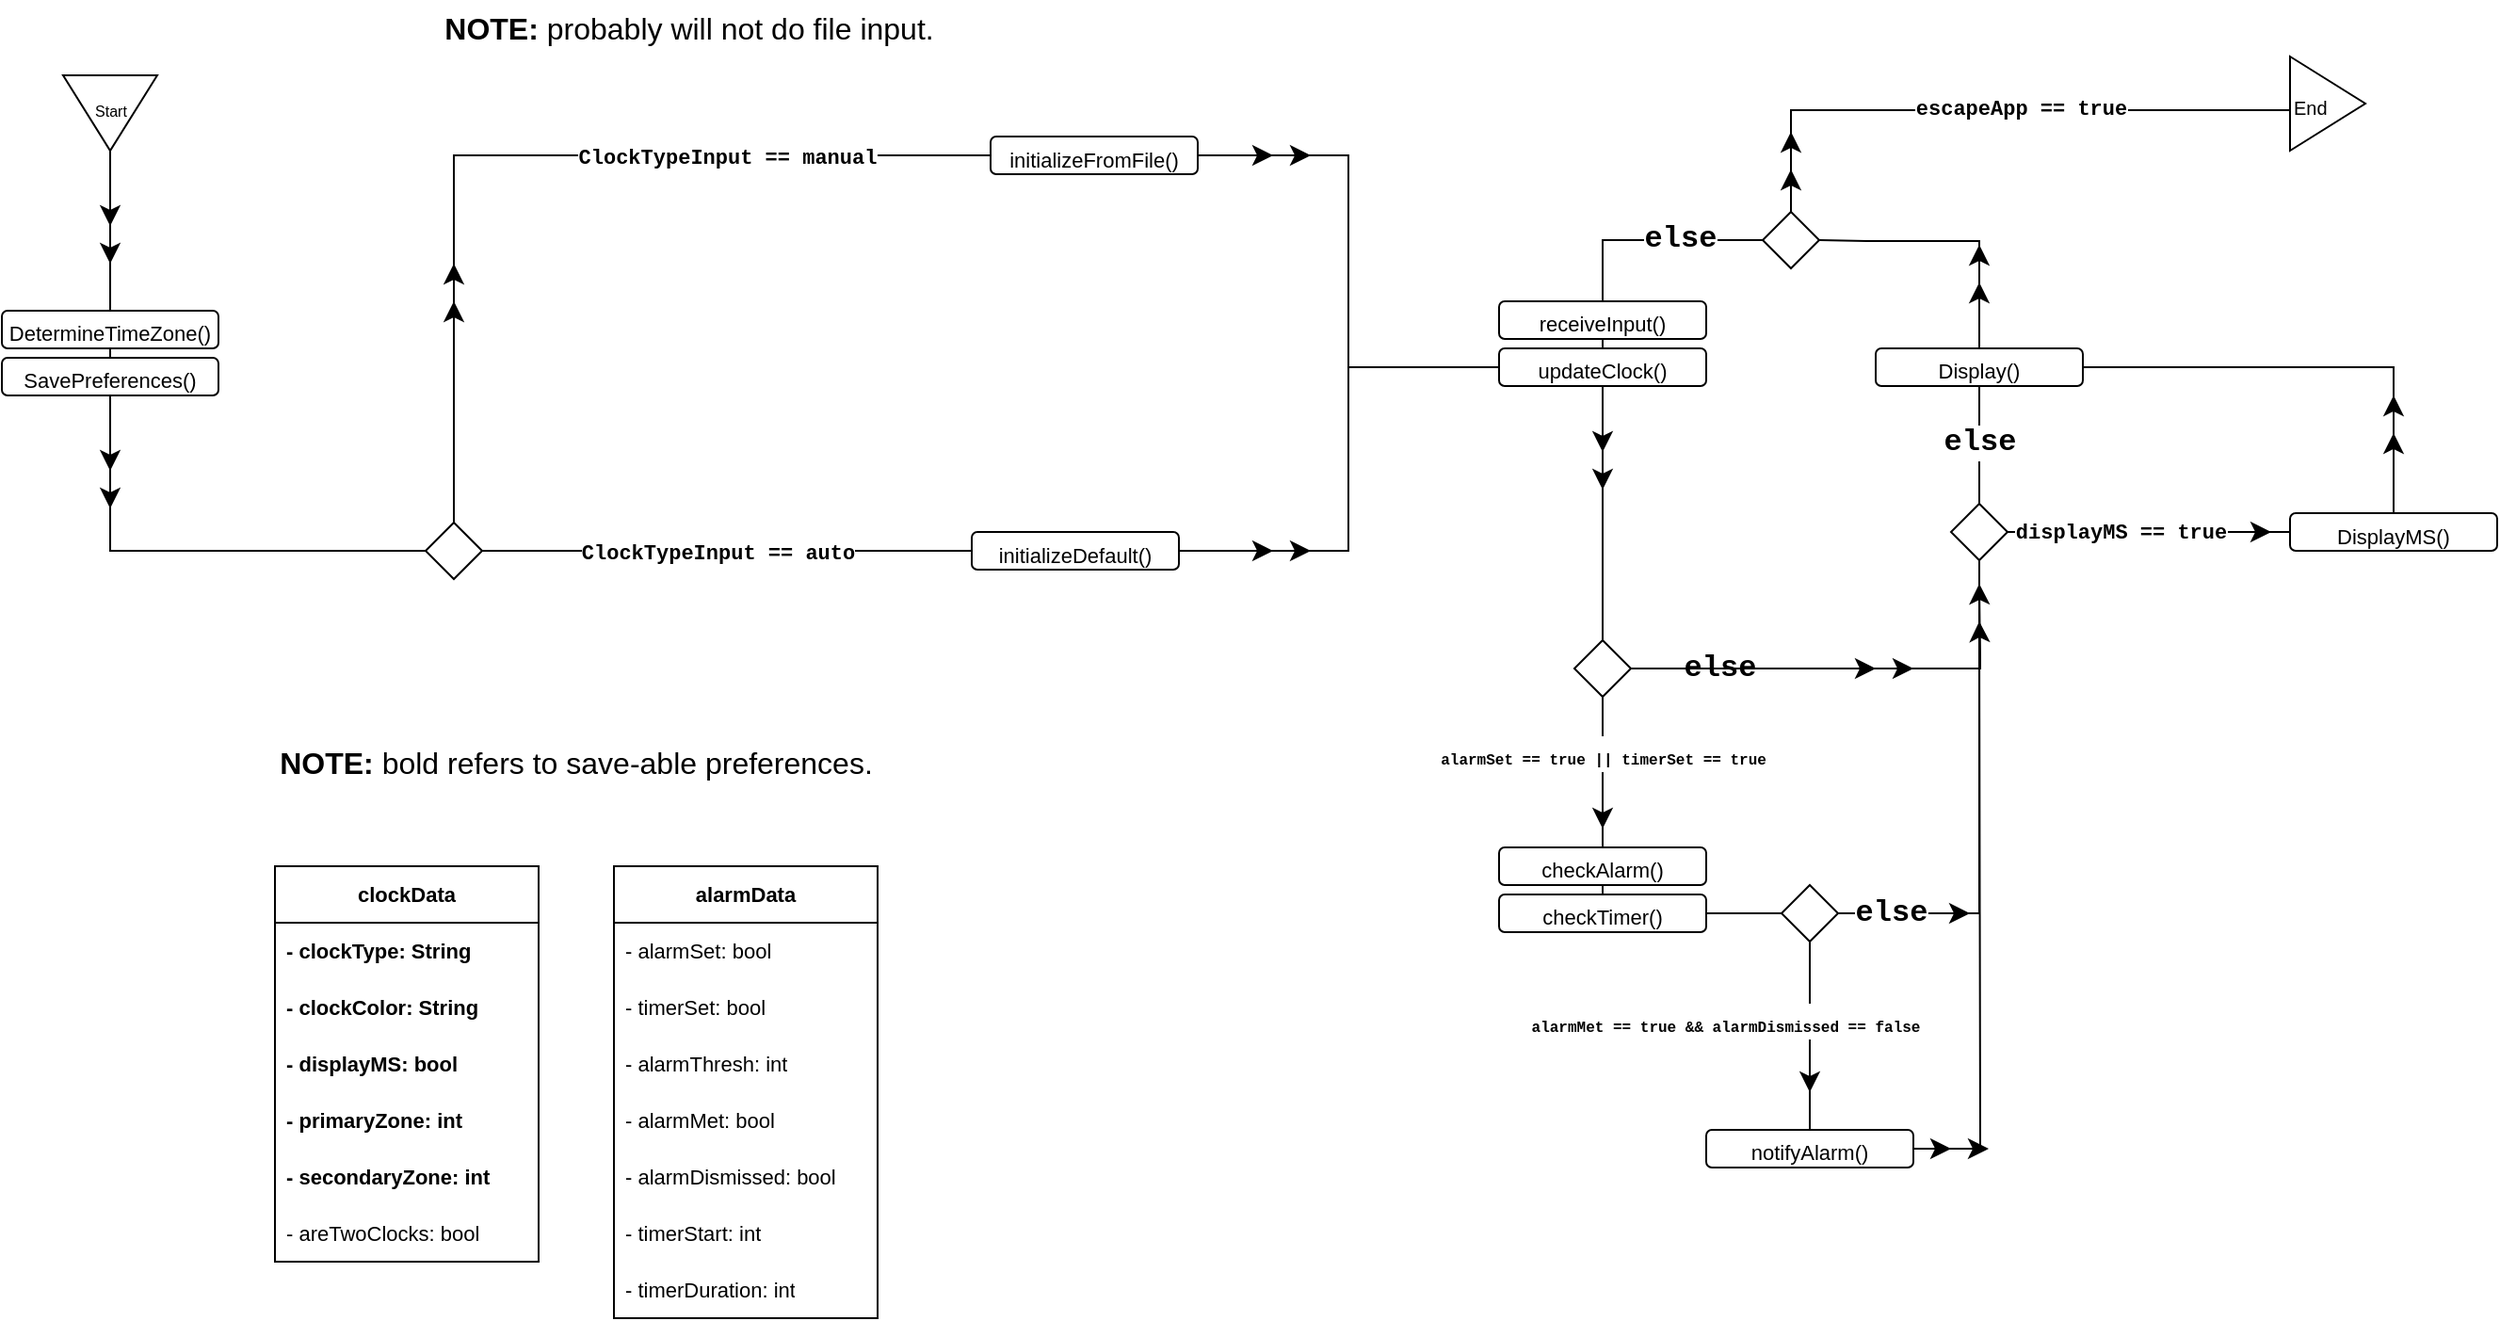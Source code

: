 <mxfile version="21.5.1" type="device">
  <diagram name="Page-1" id="oiwFZxT_kR_tD_Lv6vl3">
    <mxGraphModel dx="978" dy="1671" grid="1" gridSize="10" guides="1" tooltips="1" connect="1" arrows="1" fold="1" page="1" pageScale="1" pageWidth="850" pageHeight="1100" math="0" shadow="0">
      <root>
        <mxCell id="0" />
        <mxCell id="1" parent="0" />
        <mxCell id="oyS0qSdWrs01dl2GKNHj-151" style="edgeStyle=none;curved=1;rounded=0;orthogonalLoop=1;jettySize=auto;html=1;fontSize=12;startSize=8;endSize=8;" parent="1" source="oyS0qSdWrs01dl2GKNHj-120" edge="1">
          <mxGeometry relative="1" as="geometry">
            <mxPoint x="975.0" y="540" as="targetPoint" />
          </mxGeometry>
        </mxCell>
        <mxCell id="oyS0qSdWrs01dl2GKNHj-138" style="edgeStyle=none;curved=1;rounded=0;orthogonalLoop=1;jettySize=auto;html=1;fontSize=12;startSize=8;endSize=8;" parent="1" source="oyS0qSdWrs01dl2GKNHj-120" edge="1">
          <mxGeometry relative="1" as="geometry">
            <mxPoint x="1060" y="445" as="targetPoint" />
          </mxGeometry>
        </mxCell>
        <mxCell id="oyS0qSdWrs01dl2GKNHj-137" style="edgeStyle=none;curved=1;rounded=0;orthogonalLoop=1;jettySize=auto;html=1;fontSize=12;startSize=8;endSize=8;" parent="1" source="oyS0qSdWrs01dl2GKNHj-110" edge="1">
          <mxGeometry relative="1" as="geometry">
            <mxPoint x="1220" y="242.5" as="targetPoint" />
          </mxGeometry>
        </mxCell>
        <mxCell id="oyS0qSdWrs01dl2GKNHj-130" style="edgeStyle=none;curved=1;rounded=0;orthogonalLoop=1;jettySize=auto;html=1;fontSize=12;startSize=8;endSize=8;" parent="1" source="oyS0qSdWrs01dl2GKNHj-61" edge="1">
          <mxGeometry relative="1" as="geometry">
            <mxPoint x="1010.0" y="315.0" as="targetPoint" />
          </mxGeometry>
        </mxCell>
        <mxCell id="oyS0qSdWrs01dl2GKNHj-131" style="edgeStyle=none;curved=1;rounded=0;orthogonalLoop=1;jettySize=auto;html=1;fontSize=12;startSize=8;endSize=8;" parent="1" source="oyS0qSdWrs01dl2GKNHj-61" edge="1">
          <mxGeometry relative="1" as="geometry">
            <mxPoint x="1030.0" y="315.0" as="targetPoint" />
          </mxGeometry>
        </mxCell>
        <mxCell id="oyS0qSdWrs01dl2GKNHj-136" style="edgeStyle=none;curved=1;rounded=0;orthogonalLoop=1;jettySize=auto;html=1;fontSize=12;startSize=8;endSize=8;" parent="1" source="oyS0qSdWrs01dl2GKNHj-61" edge="1">
          <mxGeometry relative="1" as="geometry">
            <mxPoint x="865.0" y="400" as="targetPoint" />
          </mxGeometry>
        </mxCell>
        <mxCell id="oyS0qSdWrs01dl2GKNHj-40" style="edgeStyle=orthogonalEdgeStyle;rounded=0;orthogonalLoop=1;jettySize=auto;html=1;entryX=1;entryY=0.5;entryDx=0;entryDy=0;fontSize=12;startSize=8;endSize=8;endArrow=none;endFill=0;exitX=0.5;exitY=0;exitDx=0;exitDy=0;" parent="1" source="oyS0qSdWrs01dl2GKNHj-72" target="oyS0qSdWrs01dl2GKNHj-37" edge="1">
          <mxGeometry relative="1" as="geometry">
            <mxPoint x="1065" y="120.0" as="sourcePoint" />
            <Array as="points">
              <mxPoint x="1065" y="88" />
              <mxPoint x="1005" y="88" />
            </Array>
          </mxGeometry>
        </mxCell>
        <mxCell id="oyS0qSdWrs01dl2GKNHj-50" style="edgeStyle=orthogonalEdgeStyle;rounded=0;orthogonalLoop=1;jettySize=auto;html=1;entryX=0;entryY=0.5;entryDx=0;entryDy=0;fontSize=12;startSize=8;endSize=8;exitX=1;exitY=0.5;exitDx=0;exitDy=0;endArrow=none;endFill=0;" parent="1" source="oyS0qSdWrs01dl2GKNHj-77" target="oyS0qSdWrs01dl2GKNHj-31" edge="1">
          <mxGeometry relative="1" as="geometry">
            <mxPoint x="647.5" y="45" as="sourcePoint" />
            <Array as="points">
              <mxPoint x="730" y="43" />
              <mxPoint x="730" y="155" />
            </Array>
          </mxGeometry>
        </mxCell>
        <mxCell id="oyS0qSdWrs01dl2GKNHj-18" style="edgeStyle=orthogonalEdgeStyle;rounded=0;orthogonalLoop=1;jettySize=auto;html=1;entryX=0;entryY=0.5;entryDx=0;entryDy=0;fontSize=12;startSize=8;endSize=8;exitX=0.5;exitY=0;exitDx=0;exitDy=0;endArrow=none;endFill=0;" parent="1" source="oyS0qSdWrs01dl2GKNHj-28" target="oyS0qSdWrs01dl2GKNHj-77" edge="1">
          <mxGeometry relative="1" as="geometry">
            <mxPoint x="260" y="200" as="sourcePoint" />
            <mxPoint x="585.0" y="45" as="targetPoint" />
          </mxGeometry>
        </mxCell>
        <mxCell id="oyS0qSdWrs01dl2GKNHj-27" value="&lt;font style=&quot;font-size: 11px;&quot;&gt;ClockTypeInput == manual&lt;/font&gt;" style="edgeLabel;html=1;align=center;verticalAlign=middle;resizable=0;points=[];fontSize=16;labelBorderColor=none;fontFamily=Courier New;fontStyle=1" parent="oyS0qSdWrs01dl2GKNHj-18" vertex="1" connectable="0">
          <mxGeometry x="0.2" y="2" relative="1" as="geometry">
            <mxPoint x="52" y="2" as="offset" />
          </mxGeometry>
        </mxCell>
        <mxCell id="oyS0qSdWrs01dl2GKNHj-21" style="edgeStyle=orthogonalEdgeStyle;rounded=0;orthogonalLoop=1;jettySize=auto;html=1;entryX=0;entryY=0.25;entryDx=0;entryDy=0;fontSize=12;startSize=8;endSize=8;exitX=1;exitY=0.5;exitDx=0;exitDy=0;endArrow=none;endFill=0;" parent="1" source="oyS0qSdWrs01dl2GKNHj-28" edge="1">
          <mxGeometry relative="1" as="geometry">
            <mxPoint x="290" y="260" as="sourcePoint" />
            <mxPoint x="530.0" y="252.5" as="targetPoint" />
          </mxGeometry>
        </mxCell>
        <mxCell id="oyS0qSdWrs01dl2GKNHj-26" value="&lt;font style=&quot;font-size: 11px;&quot;&gt;ClockTypeInput == auto&lt;/font&gt;" style="edgeLabel;html=1;align=center;verticalAlign=middle;resizable=0;points=[];fontSize=16;labelBorderColor=none;spacingLeft=2;spacingRight=2;spacing=0;labelBackgroundColor=default;fontFamily=Courier New;fontStyle=1" parent="oyS0qSdWrs01dl2GKNHj-21" vertex="1" connectable="0">
          <mxGeometry x="-0.349" y="1" relative="1" as="geometry">
            <mxPoint x="40" y="1" as="offset" />
          </mxGeometry>
        </mxCell>
        <mxCell id="oyS0qSdWrs01dl2GKNHj-187" style="edgeStyle=none;curved=1;rounded=0;orthogonalLoop=1;jettySize=auto;html=1;fontSize=12;startSize=8;endSize=8;" parent="1" source="oyS0qSdWrs01dl2GKNHj-28" edge="1">
          <mxGeometry relative="1" as="geometry">
            <mxPoint x="255" y="100.0" as="targetPoint" />
          </mxGeometry>
        </mxCell>
        <mxCell id="oyS0qSdWrs01dl2GKNHj-188" style="edgeStyle=none;curved=1;rounded=0;orthogonalLoop=1;jettySize=auto;html=1;fontSize=12;startSize=8;endSize=8;" parent="1" source="oyS0qSdWrs01dl2GKNHj-28" edge="1">
          <mxGeometry relative="1" as="geometry">
            <mxPoint x="255" y="120.0" as="targetPoint" />
          </mxGeometry>
        </mxCell>
        <mxCell id="oyS0qSdWrs01dl2GKNHj-28" value="" style="rhombus;whiteSpace=wrap;html=1;fontSize=16;" parent="1" vertex="1">
          <mxGeometry x="240" y="237.5" width="30" height="30" as="geometry" />
        </mxCell>
        <mxCell id="oyS0qSdWrs01dl2GKNHj-62" style="edgeStyle=orthogonalEdgeStyle;rounded=0;orthogonalLoop=1;jettySize=auto;html=1;entryX=0.5;entryY=0;entryDx=0;entryDy=0;fontSize=12;startSize=8;endSize=8;endArrow=none;endFill=0;" parent="1" source="oyS0qSdWrs01dl2GKNHj-31" target="oyS0qSdWrs01dl2GKNHj-61" edge="1">
          <mxGeometry relative="1" as="geometry">
            <mxPoint x="865.0" y="222.5" as="targetPoint" />
          </mxGeometry>
        </mxCell>
        <mxCell id="oyS0qSdWrs01dl2GKNHj-126" style="edgeStyle=none;curved=1;rounded=0;orthogonalLoop=1;jettySize=auto;html=1;fontSize=12;startSize=8;endSize=8;" parent="1" source="oyS0qSdWrs01dl2GKNHj-31" edge="1">
          <mxGeometry relative="1" as="geometry">
            <mxPoint x="865.0" y="220.0" as="targetPoint" />
          </mxGeometry>
        </mxCell>
        <mxCell id="oyS0qSdWrs01dl2GKNHj-127" style="edgeStyle=none;curved=1;rounded=0;orthogonalLoop=1;jettySize=auto;html=1;fontSize=12;startSize=8;endSize=8;" parent="1" source="oyS0qSdWrs01dl2GKNHj-31" edge="1">
          <mxGeometry relative="1" as="geometry">
            <mxPoint x="865.0" y="200.0" as="targetPoint" />
          </mxGeometry>
        </mxCell>
        <mxCell id="oyS0qSdWrs01dl2GKNHj-31" value="&lt;font style=&quot;font-size: 11px;&quot;&gt;updateClock()&lt;/font&gt;" style="rounded=1;whiteSpace=wrap;html=1;fontSize=16;" parent="1" vertex="1">
          <mxGeometry x="810" y="145" width="110" height="20" as="geometry" />
        </mxCell>
        <mxCell id="oyS0qSdWrs01dl2GKNHj-44" style="edgeStyle=orthogonalEdgeStyle;rounded=0;orthogonalLoop=1;jettySize=auto;html=1;entryX=0;entryY=0.5;entryDx=0;entryDy=0;fontSize=12;startSize=8;endSize=8;endArrow=none;endFill=0;exitX=0.5;exitY=0;exitDx=0;exitDy=0;" parent="1" source="oyS0qSdWrs01dl2GKNHj-37" edge="1">
          <mxGeometry relative="1" as="geometry">
            <mxPoint x="965.0" y="48.49" as="sourcePoint" />
            <mxPoint x="1230" y="18.49" as="targetPoint" />
            <Array as="points">
              <mxPoint x="965" y="19" />
            </Array>
          </mxGeometry>
        </mxCell>
        <mxCell id="oyS0qSdWrs01dl2GKNHj-45" value="&lt;font style=&quot;font-size: 11px;&quot;&gt;escapeApp == true&lt;/font&gt;" style="edgeLabel;html=1;align=center;verticalAlign=middle;resizable=0;points=[];fontSize=11;labelBorderColor=none;fontFamily=Courier New;fontStyle=1" parent="oyS0qSdWrs01dl2GKNHj-44" vertex="1" connectable="0">
          <mxGeometry x="0.105" y="1" relative="1" as="geometry">
            <mxPoint as="offset" />
          </mxGeometry>
        </mxCell>
        <mxCell id="oyS0qSdWrs01dl2GKNHj-47" style="edgeStyle=orthogonalEdgeStyle;rounded=0;orthogonalLoop=1;jettySize=auto;html=1;fontSize=12;startSize=8;endSize=8;endArrow=none;endFill=0;entryX=0.5;entryY=0;entryDx=0;entryDy=0;" parent="1" source="oyS0qSdWrs01dl2GKNHj-37" target="oyS0qSdWrs01dl2GKNHj-70" edge="1">
          <mxGeometry relative="1" as="geometry">
            <mxPoint x="865" y="120" as="targetPoint" />
          </mxGeometry>
        </mxCell>
        <mxCell id="oyS0qSdWrs01dl2GKNHj-48" value="&lt;font style=&quot;font-size: 16px;&quot;&gt;else&lt;/font&gt;" style="edgeLabel;html=1;align=center;verticalAlign=middle;resizable=0;points=[];fontSize=16;labelBorderColor=none;fontFamily=Courier New;fontStyle=1" parent="oyS0qSdWrs01dl2GKNHj-47" vertex="1" connectable="0">
          <mxGeometry x="-0.269" relative="1" as="geometry">
            <mxPoint x="-1" y="-1" as="offset" />
          </mxGeometry>
        </mxCell>
        <mxCell id="oyS0qSdWrs01dl2GKNHj-132" style="edgeStyle=none;curved=1;rounded=0;orthogonalLoop=1;jettySize=auto;html=1;fontSize=12;startSize=8;endSize=8;" parent="1" source="oyS0qSdWrs01dl2GKNHj-37" edge="1">
          <mxGeometry relative="1" as="geometry">
            <mxPoint x="965.0" y="50" as="targetPoint" />
          </mxGeometry>
        </mxCell>
        <mxCell id="oyS0qSdWrs01dl2GKNHj-133" style="edgeStyle=none;curved=1;rounded=0;orthogonalLoop=1;jettySize=auto;html=1;fontSize=12;startSize=8;endSize=8;" parent="1" source="oyS0qSdWrs01dl2GKNHj-37" edge="1">
          <mxGeometry relative="1" as="geometry">
            <mxPoint x="965.0" y="30.0" as="targetPoint" />
          </mxGeometry>
        </mxCell>
        <mxCell id="oyS0qSdWrs01dl2GKNHj-37" value="" style="rhombus;whiteSpace=wrap;html=1;fontSize=16;" parent="1" vertex="1">
          <mxGeometry x="950" y="72.5" width="30" height="30" as="geometry" />
        </mxCell>
        <mxCell id="oyS0qSdWrs01dl2GKNHj-176" style="edgeStyle=none;curved=1;rounded=0;orthogonalLoop=1;jettySize=auto;html=1;entryX=0.5;entryY=0;entryDx=0;entryDy=0;fontSize=12;startSize=8;endSize=8;endArrow=none;endFill=0;" parent="1" source="oyS0qSdWrs01dl2GKNHj-41" target="oyS0qSdWrs01dl2GKNHj-175" edge="1">
          <mxGeometry relative="1" as="geometry" />
        </mxCell>
        <mxCell id="oyS0qSdWrs01dl2GKNHj-189" style="edgeStyle=none;curved=1;rounded=0;orthogonalLoop=1;jettySize=auto;html=1;fontSize=12;startSize=8;endSize=8;" parent="1" source="oyS0qSdWrs01dl2GKNHj-41" edge="1">
          <mxGeometry relative="1" as="geometry">
            <mxPoint x="72.5" y="80.0" as="targetPoint" />
          </mxGeometry>
        </mxCell>
        <mxCell id="oyS0qSdWrs01dl2GKNHj-190" style="edgeStyle=none;curved=1;rounded=0;orthogonalLoop=1;jettySize=auto;html=1;fontSize=12;startSize=8;endSize=8;" parent="1" source="oyS0qSdWrs01dl2GKNHj-41" edge="1">
          <mxGeometry relative="1" as="geometry">
            <mxPoint x="72.5" y="100.0" as="targetPoint" />
          </mxGeometry>
        </mxCell>
        <mxCell id="oyS0qSdWrs01dl2GKNHj-41" value="&lt;font style=&quot;font-size: 8px;&quot;&gt;Start&lt;/font&gt;" style="triangle;whiteSpace=wrap;html=1;fontSize=16;align=center;direction=south;verticalAlign=top;" parent="1" vertex="1">
          <mxGeometry x="47.5" width="50" height="40" as="geometry" />
        </mxCell>
        <mxCell id="oyS0qSdWrs01dl2GKNHj-43" value="&lt;font style=&quot;font-size: 10px;&quot;&gt;End&lt;/font&gt;" style="triangle;whiteSpace=wrap;html=1;fontSize=16;align=left;" parent="1" vertex="1">
          <mxGeometry x="1230" y="-10" width="40" height="50" as="geometry" />
        </mxCell>
        <mxCell id="oyS0qSdWrs01dl2GKNHj-49" style="edgeStyle=orthogonalEdgeStyle;rounded=0;orthogonalLoop=1;jettySize=auto;html=1;entryX=0;entryY=0.5;entryDx=0;entryDy=0;fontSize=12;startSize=8;endSize=8;exitX=1;exitY=0.5;exitDx=0;exitDy=0;endArrow=none;endFill=0;" parent="1" source="oyS0qSdWrs01dl2GKNHj-78" target="oyS0qSdWrs01dl2GKNHj-31" edge="1">
          <mxGeometry relative="1" as="geometry">
            <mxPoint x="660.0" y="252.5" as="sourcePoint" />
            <Array as="points">
              <mxPoint x="730" y="253" />
              <mxPoint x="730" y="155" />
            </Array>
          </mxGeometry>
        </mxCell>
        <mxCell id="oyS0qSdWrs01dl2GKNHj-73" style="edgeStyle=none;curved=1;rounded=0;orthogonalLoop=1;jettySize=auto;html=1;fontSize=12;startSize=8;endSize=8;endArrow=none;endFill=0;exitX=0.5;exitY=1;exitDx=0;exitDy=0;" parent="1" source="oyS0qSdWrs01dl2GKNHj-120" target="oyS0qSdWrs01dl2GKNHj-69" edge="1">
          <mxGeometry relative="1" as="geometry">
            <mxPoint x="975" y="480" as="sourcePoint" />
          </mxGeometry>
        </mxCell>
        <mxCell id="oyS0qSdWrs01dl2GKNHj-76" value="&lt;font face=&quot;Courier New&quot; style=&quot;font-size: 8px;&quot;&gt;alarmMet == true &amp;amp;&amp;amp; alarmDismissed == false&lt;/font&gt;" style="edgeLabel;html=1;align=center;verticalAlign=middle;resizable=0;points=[];fontSize=16;fontStyle=1" parent="oyS0qSdWrs01dl2GKNHj-73" vertex="1" connectable="0">
          <mxGeometry x="-0.184" relative="1" as="geometry">
            <mxPoint x="-45" y="1" as="offset" />
          </mxGeometry>
        </mxCell>
        <mxCell id="oyS0qSdWrs01dl2GKNHj-157" style="edgeStyle=none;curved=1;rounded=0;orthogonalLoop=1;jettySize=auto;html=1;fontSize=12;startSize=8;endSize=8;endArrow=none;endFill=0;" parent="1" source="oyS0qSdWrs01dl2GKNHj-60" target="oyS0qSdWrs01dl2GKNHj-140" edge="1">
          <mxGeometry relative="1" as="geometry" />
        </mxCell>
        <mxCell id="oyS0qSdWrs01dl2GKNHj-60" value="&lt;font style=&quot;font-size: 11px;&quot;&gt;checkAlarm()&lt;/font&gt;" style="rounded=1;whiteSpace=wrap;html=1;fontSize=16;" parent="1" vertex="1">
          <mxGeometry x="810" y="410" width="110" height="20" as="geometry" />
        </mxCell>
        <mxCell id="oyS0qSdWrs01dl2GKNHj-63" style="edgeStyle=orthogonalEdgeStyle;rounded=0;orthogonalLoop=1;jettySize=auto;html=1;fontSize=12;startSize=8;endSize=8;endArrow=none;endFill=0;entryX=0.5;entryY=1;entryDx=0;entryDy=0;" parent="1" source="oyS0qSdWrs01dl2GKNHj-61" target="oyS0qSdWrs01dl2GKNHj-110" edge="1">
          <mxGeometry relative="1" as="geometry">
            <mxPoint x="1060" y="270" as="targetPoint" />
            <Array as="points">
              <mxPoint x="1065" y="315" />
            </Array>
          </mxGeometry>
        </mxCell>
        <mxCell id="oyS0qSdWrs01dl2GKNHj-68" value="&lt;font style=&quot;font-size: 16px;&quot;&gt;else&lt;/font&gt;" style="edgeLabel;html=1;align=center;verticalAlign=middle;resizable=0;points=[];fontSize=16;fontFamily=Courier New;fontStyle=1" parent="oyS0qSdWrs01dl2GKNHj-63" vertex="1" connectable="0">
          <mxGeometry x="-0.176" y="2" relative="1" as="geometry">
            <mxPoint x="-53" y="2" as="offset" />
          </mxGeometry>
        </mxCell>
        <mxCell id="oyS0qSdWrs01dl2GKNHj-64" style="edgeStyle=none;curved=1;rounded=0;orthogonalLoop=1;jettySize=auto;html=1;entryX=0.5;entryY=0;entryDx=0;entryDy=0;fontSize=12;startSize=8;endSize=8;endArrow=none;endFill=0;" parent="1" source="oyS0qSdWrs01dl2GKNHj-61" target="oyS0qSdWrs01dl2GKNHj-60" edge="1">
          <mxGeometry relative="1" as="geometry" />
        </mxCell>
        <mxCell id="oyS0qSdWrs01dl2GKNHj-66" value="&lt;font face=&quot;Courier New&quot; style=&quot;font-size: 8px;&quot;&gt;alarmSet == true || timerSet == true&lt;/font&gt;" style="edgeLabel;html=1;align=center;verticalAlign=middle;resizable=0;points=[];fontSize=16;fontStyle=1" parent="oyS0qSdWrs01dl2GKNHj-64" vertex="1" connectable="0">
          <mxGeometry x="-0.083" y="-1" relative="1" as="geometry">
            <mxPoint x="1" y="-7" as="offset" />
          </mxGeometry>
        </mxCell>
        <mxCell id="oyS0qSdWrs01dl2GKNHj-159" style="edgeStyle=orthogonalEdgeStyle;rounded=0;orthogonalLoop=1;jettySize=auto;html=1;fontSize=12;startSize=8;endSize=8;" parent="1" source="oyS0qSdWrs01dl2GKNHj-61" edge="1">
          <mxGeometry relative="1" as="geometry">
            <mxPoint x="1065" y="290" as="targetPoint" />
          </mxGeometry>
        </mxCell>
        <mxCell id="oyS0qSdWrs01dl2GKNHj-160" style="edgeStyle=orthogonalEdgeStyle;rounded=0;orthogonalLoop=1;jettySize=auto;html=1;fontSize=12;startSize=8;endSize=8;" parent="1" source="oyS0qSdWrs01dl2GKNHj-61" edge="1">
          <mxGeometry relative="1" as="geometry">
            <mxPoint x="1065" y="270" as="targetPoint" />
          </mxGeometry>
        </mxCell>
        <mxCell id="oyS0qSdWrs01dl2GKNHj-61" value="" style="rhombus;whiteSpace=wrap;html=1;fontSize=16;" parent="1" vertex="1">
          <mxGeometry x="850" y="300" width="30" height="30" as="geometry" />
        </mxCell>
        <mxCell id="oyS0qSdWrs01dl2GKNHj-75" style="edgeStyle=orthogonalEdgeStyle;rounded=0;orthogonalLoop=1;jettySize=auto;html=1;fontSize=12;startSize=8;endSize=8;endArrow=none;endFill=0;" parent="1" source="oyS0qSdWrs01dl2GKNHj-69" edge="1">
          <mxGeometry relative="1" as="geometry">
            <mxPoint x="1065" y="290" as="targetPoint" />
          </mxGeometry>
        </mxCell>
        <mxCell id="oyS0qSdWrs01dl2GKNHj-149" style="edgeStyle=none;curved=1;rounded=0;orthogonalLoop=1;jettySize=auto;html=1;fontSize=12;startSize=8;endSize=8;" parent="1" source="oyS0qSdWrs01dl2GKNHj-69" edge="1">
          <mxGeometry relative="1" as="geometry">
            <mxPoint x="1050.0" y="570" as="targetPoint" />
          </mxGeometry>
        </mxCell>
        <mxCell id="oyS0qSdWrs01dl2GKNHj-150" style="edgeStyle=none;curved=1;rounded=0;orthogonalLoop=1;jettySize=auto;html=1;fontSize=12;startSize=8;endSize=8;" parent="1" source="oyS0qSdWrs01dl2GKNHj-69" edge="1">
          <mxGeometry relative="1" as="geometry">
            <mxPoint x="1070" y="570" as="targetPoint" />
          </mxGeometry>
        </mxCell>
        <mxCell id="oyS0qSdWrs01dl2GKNHj-69" value="&lt;font style=&quot;font-size: 11px;&quot;&gt;notifyAlarm()&lt;/font&gt;" style="rounded=1;whiteSpace=wrap;html=1;fontSize=16;" parent="1" vertex="1">
          <mxGeometry x="920" y="560" width="110" height="20" as="geometry" />
        </mxCell>
        <mxCell id="oyS0qSdWrs01dl2GKNHj-71" style="edgeStyle=none;curved=1;rounded=0;orthogonalLoop=1;jettySize=auto;html=1;entryX=0.5;entryY=0;entryDx=0;entryDy=0;fontSize=12;startSize=8;endSize=8;endArrow=none;endFill=0;" parent="1" source="oyS0qSdWrs01dl2GKNHj-70" target="oyS0qSdWrs01dl2GKNHj-31" edge="1">
          <mxGeometry relative="1" as="geometry" />
        </mxCell>
        <mxCell id="oyS0qSdWrs01dl2GKNHj-70" value="&lt;font style=&quot;font-size: 11px;&quot;&gt;receiveInput()&lt;/font&gt;" style="rounded=1;whiteSpace=wrap;html=1;fontSize=16;" parent="1" vertex="1">
          <mxGeometry x="810" y="120" width="110" height="20" as="geometry" />
        </mxCell>
        <mxCell id="oyS0qSdWrs01dl2GKNHj-128" style="edgeStyle=none;curved=1;rounded=0;orthogonalLoop=1;jettySize=auto;html=1;fontSize=12;startSize=8;endSize=8;" parent="1" source="oyS0qSdWrs01dl2GKNHj-72" edge="1">
          <mxGeometry relative="1" as="geometry">
            <mxPoint x="1065" y="110.0" as="targetPoint" />
          </mxGeometry>
        </mxCell>
        <mxCell id="oyS0qSdWrs01dl2GKNHj-129" style="edgeStyle=none;curved=1;rounded=0;orthogonalLoop=1;jettySize=auto;html=1;fontSize=12;startSize=8;endSize=8;" parent="1" source="oyS0qSdWrs01dl2GKNHj-72" edge="1">
          <mxGeometry relative="1" as="geometry">
            <mxPoint x="1065" y="90.0" as="targetPoint" />
          </mxGeometry>
        </mxCell>
        <mxCell id="oyS0qSdWrs01dl2GKNHj-72" value="&lt;span style=&quot;font-size: 11px;&quot;&gt;Display()&lt;/span&gt;" style="rounded=1;whiteSpace=wrap;html=1;fontSize=16;" parent="1" vertex="1">
          <mxGeometry x="1010" y="145" width="110" height="20" as="geometry" />
        </mxCell>
        <mxCell id="oyS0qSdWrs01dl2GKNHj-155" style="edgeStyle=none;curved=1;rounded=0;orthogonalLoop=1;jettySize=auto;html=1;fontSize=12;startSize=8;endSize=8;" parent="1" source="oyS0qSdWrs01dl2GKNHj-77" edge="1">
          <mxGeometry relative="1" as="geometry">
            <mxPoint x="690.0" y="42.5" as="targetPoint" />
          </mxGeometry>
        </mxCell>
        <mxCell id="oyS0qSdWrs01dl2GKNHj-156" style="edgeStyle=none;curved=1;rounded=0;orthogonalLoop=1;jettySize=auto;html=1;fontSize=12;startSize=8;endSize=8;" parent="1" source="oyS0qSdWrs01dl2GKNHj-77" edge="1">
          <mxGeometry relative="1" as="geometry">
            <mxPoint x="710.0" y="42.5" as="targetPoint" />
          </mxGeometry>
        </mxCell>
        <mxCell id="oyS0qSdWrs01dl2GKNHj-77" value="&lt;span style=&quot;font-size: 11px;&quot;&gt;initializeFromFile()&lt;/span&gt;" style="rounded=1;whiteSpace=wrap;html=1;fontSize=16;" parent="1" vertex="1">
          <mxGeometry x="540" y="32.5" width="110" height="20" as="geometry" />
        </mxCell>
        <mxCell id="oyS0qSdWrs01dl2GKNHj-152" style="edgeStyle=none;curved=1;rounded=0;orthogonalLoop=1;jettySize=auto;html=1;fontSize=12;startSize=8;endSize=8;" parent="1" source="oyS0qSdWrs01dl2GKNHj-78" edge="1">
          <mxGeometry relative="1" as="geometry">
            <mxPoint x="690.0" y="252.5" as="targetPoint" />
          </mxGeometry>
        </mxCell>
        <mxCell id="oyS0qSdWrs01dl2GKNHj-153" style="edgeStyle=none;curved=1;rounded=0;orthogonalLoop=1;jettySize=auto;html=1;fontSize=12;startSize=8;endSize=8;" parent="1" source="oyS0qSdWrs01dl2GKNHj-78" edge="1">
          <mxGeometry relative="1" as="geometry">
            <mxPoint x="710.0" y="252.5" as="targetPoint" />
          </mxGeometry>
        </mxCell>
        <mxCell id="oyS0qSdWrs01dl2GKNHj-78" value="&lt;font style=&quot;font-size: 11px;&quot;&gt;initializeDefault()&lt;/font&gt;" style="rounded=1;whiteSpace=wrap;html=1;fontSize=16;" parent="1" vertex="1">
          <mxGeometry x="530" y="242.5" width="110" height="20" as="geometry" />
        </mxCell>
        <mxCell id="oyS0qSdWrs01dl2GKNHj-79" value="&lt;b&gt;clockData&lt;/b&gt;" style="swimlane;fontStyle=0;childLayout=stackLayout;horizontal=1;startSize=30;horizontalStack=0;resizeParent=1;resizeParentMax=0;resizeLast=0;collapsible=1;marginBottom=0;whiteSpace=wrap;html=1;fontSize=11;" parent="1" vertex="1">
          <mxGeometry x="160" y="420" width="140" height="210" as="geometry" />
        </mxCell>
        <mxCell id="oyS0qSdWrs01dl2GKNHj-80" value="- clockType: String" style="text;strokeColor=none;fillColor=none;align=left;verticalAlign=middle;spacingLeft=4;spacingRight=4;overflow=hidden;points=[[0,0.5],[1,0.5]];portConstraint=eastwest;rotatable=0;whiteSpace=wrap;html=1;fontSize=11;fontStyle=1" parent="oyS0qSdWrs01dl2GKNHj-79" vertex="1">
          <mxGeometry y="30" width="140" height="30" as="geometry" />
        </mxCell>
        <mxCell id="oyS0qSdWrs01dl2GKNHj-81" value="- clockColor: String" style="text;strokeColor=none;fillColor=none;align=left;verticalAlign=middle;spacingLeft=4;spacingRight=4;overflow=hidden;points=[[0,0.5],[1,0.5]];portConstraint=eastwest;rotatable=0;whiteSpace=wrap;html=1;fontSize=11;fontStyle=1" parent="oyS0qSdWrs01dl2GKNHj-79" vertex="1">
          <mxGeometry y="60" width="140" height="30" as="geometry" />
        </mxCell>
        <mxCell id="oyS0qSdWrs01dl2GKNHj-94" value="- displayMS: bool" style="text;strokeColor=none;fillColor=none;align=left;verticalAlign=middle;spacingLeft=4;spacingRight=4;overflow=hidden;points=[[0,0.5],[1,0.5]];portConstraint=eastwest;rotatable=0;whiteSpace=wrap;html=1;fontSize=11;fontStyle=1" parent="oyS0qSdWrs01dl2GKNHj-79" vertex="1">
          <mxGeometry y="90" width="140" height="30" as="geometry" />
        </mxCell>
        <mxCell id="oyS0qSdWrs01dl2GKNHj-82" value="- primaryZone: int" style="text;strokeColor=none;fillColor=none;align=left;verticalAlign=middle;spacingLeft=4;spacingRight=4;overflow=hidden;points=[[0,0.5],[1,0.5]];portConstraint=eastwest;rotatable=0;whiteSpace=wrap;html=1;fontSize=11;fontStyle=1" parent="oyS0qSdWrs01dl2GKNHj-79" vertex="1">
          <mxGeometry y="120" width="140" height="30" as="geometry" />
        </mxCell>
        <mxCell id="oyS0qSdWrs01dl2GKNHj-93" value="- secondaryZone: int" style="text;strokeColor=none;fillColor=none;align=left;verticalAlign=middle;spacingLeft=4;spacingRight=4;overflow=hidden;points=[[0,0.5],[1,0.5]];portConstraint=eastwest;rotatable=0;whiteSpace=wrap;html=1;fontSize=11;fontStyle=1" parent="oyS0qSdWrs01dl2GKNHj-79" vertex="1">
          <mxGeometry y="150" width="140" height="30" as="geometry" />
        </mxCell>
        <mxCell id="oyS0qSdWrs01dl2GKNHj-92" value="- areTwoClocks: bool" style="text;strokeColor=none;fillColor=none;align=left;verticalAlign=middle;spacingLeft=4;spacingRight=4;overflow=hidden;points=[[0,0.5],[1,0.5]];portConstraint=eastwest;rotatable=0;whiteSpace=wrap;html=1;fontSize=11;" parent="oyS0qSdWrs01dl2GKNHj-79" vertex="1">
          <mxGeometry y="180" width="140" height="30" as="geometry" />
        </mxCell>
        <mxCell id="oyS0qSdWrs01dl2GKNHj-113" style="edgeStyle=none;curved=1;rounded=0;orthogonalLoop=1;jettySize=auto;html=1;entryX=0;entryY=0.5;entryDx=0;entryDy=0;fontSize=12;startSize=8;endSize=8;endArrow=none;endFill=0;" parent="1" source="oyS0qSdWrs01dl2GKNHj-110" target="oyS0qSdWrs01dl2GKNHj-111" edge="1">
          <mxGeometry relative="1" as="geometry" />
        </mxCell>
        <mxCell id="oyS0qSdWrs01dl2GKNHj-115" value="&lt;font style=&quot;font-size: 11px;&quot;&gt;displayMS == true&lt;/font&gt;" style="edgeLabel;html=1;align=center;verticalAlign=middle;resizable=0;points=[];fontSize=11;fontFamily=Courier New;fontStyle=1" parent="oyS0qSdWrs01dl2GKNHj-113" vertex="1" connectable="0">
          <mxGeometry x="-0.026" y="-3" relative="1" as="geometry">
            <mxPoint x="-13" y="-3" as="offset" />
          </mxGeometry>
        </mxCell>
        <mxCell id="oyS0qSdWrs01dl2GKNHj-117" style="edgeStyle=none;curved=1;rounded=0;orthogonalLoop=1;jettySize=auto;html=1;entryX=0.5;entryY=1;entryDx=0;entryDy=0;fontSize=12;startSize=8;endSize=8;endArrow=none;endFill=0;" parent="1" source="oyS0qSdWrs01dl2GKNHj-110" target="oyS0qSdWrs01dl2GKNHj-72" edge="1">
          <mxGeometry relative="1" as="geometry" />
        </mxCell>
        <mxCell id="oyS0qSdWrs01dl2GKNHj-119" value="&lt;font style=&quot;font-size: 16px;&quot;&gt;else&lt;/font&gt;" style="edgeLabel;html=1;align=center;verticalAlign=middle;resizable=0;points=[];fontSize=11;fontFamily=Courier New;fontStyle=1" parent="oyS0qSdWrs01dl2GKNHj-117" vertex="1" connectable="0">
          <mxGeometry x="0.049" y="-3" relative="1" as="geometry">
            <mxPoint x="-3" as="offset" />
          </mxGeometry>
        </mxCell>
        <mxCell id="oyS0qSdWrs01dl2GKNHj-110" value="" style="rhombus;whiteSpace=wrap;html=1;fontSize=16;" parent="1" vertex="1">
          <mxGeometry x="1050" y="227.5" width="30" height="30" as="geometry" />
        </mxCell>
        <mxCell id="oyS0qSdWrs01dl2GKNHj-118" style="edgeStyle=orthogonalEdgeStyle;rounded=0;orthogonalLoop=1;jettySize=auto;html=1;entryX=1;entryY=0.5;entryDx=0;entryDy=0;fontSize=12;startSize=8;endSize=8;endArrow=none;endFill=0;" parent="1" source="oyS0qSdWrs01dl2GKNHj-111" target="oyS0qSdWrs01dl2GKNHj-72" edge="1">
          <mxGeometry relative="1" as="geometry">
            <Array as="points">
              <mxPoint x="1285" y="155" />
            </Array>
          </mxGeometry>
        </mxCell>
        <mxCell id="oyS0qSdWrs01dl2GKNHj-134" style="edgeStyle=none;curved=1;rounded=0;orthogonalLoop=1;jettySize=auto;html=1;fontSize=12;startSize=8;endSize=8;" parent="1" source="oyS0qSdWrs01dl2GKNHj-111" edge="1">
          <mxGeometry relative="1" as="geometry">
            <mxPoint x="1285" y="170.0" as="targetPoint" />
          </mxGeometry>
        </mxCell>
        <mxCell id="oyS0qSdWrs01dl2GKNHj-135" style="edgeStyle=none;curved=1;rounded=0;orthogonalLoop=1;jettySize=auto;html=1;fontSize=12;startSize=8;endSize=8;" parent="1" source="oyS0qSdWrs01dl2GKNHj-111" edge="1">
          <mxGeometry relative="1" as="geometry">
            <mxPoint x="1285" y="190.0" as="targetPoint" />
          </mxGeometry>
        </mxCell>
        <mxCell id="oyS0qSdWrs01dl2GKNHj-111" value="&lt;span style=&quot;font-size: 11px;&quot;&gt;DisplayMS()&lt;/span&gt;" style="rounded=1;whiteSpace=wrap;html=1;fontSize=16;" parent="1" vertex="1">
          <mxGeometry x="1230" y="232.5" width="110" height="20" as="geometry" />
        </mxCell>
        <mxCell id="oyS0qSdWrs01dl2GKNHj-122" style="edgeStyle=orthogonalEdgeStyle;rounded=0;orthogonalLoop=1;jettySize=auto;html=1;entryX=0.5;entryY=1;entryDx=0;entryDy=0;fontSize=12;startSize=8;endSize=8;endArrow=none;endFill=0;" parent="1" source="oyS0qSdWrs01dl2GKNHj-120" target="oyS0qSdWrs01dl2GKNHj-110" edge="1">
          <mxGeometry relative="1" as="geometry">
            <Array as="points">
              <mxPoint x="1065" y="445" />
            </Array>
          </mxGeometry>
        </mxCell>
        <mxCell id="oyS0qSdWrs01dl2GKNHj-123" value="else" style="edgeLabel;html=1;align=center;verticalAlign=middle;resizable=0;points=[];fontSize=16;fontFamily=Courier New;fontStyle=1" parent="oyS0qSdWrs01dl2GKNHj-122" vertex="1" connectable="0">
          <mxGeometry x="-0.785" relative="1" as="geometry">
            <mxPoint as="offset" />
          </mxGeometry>
        </mxCell>
        <mxCell id="oyS0qSdWrs01dl2GKNHj-120" value="" style="rhombus;whiteSpace=wrap;html=1;fontSize=16;" parent="1" vertex="1">
          <mxGeometry x="960" y="430" width="30" height="30" as="geometry" />
        </mxCell>
        <mxCell id="oyS0qSdWrs01dl2GKNHj-141" style="edgeStyle=orthogonalEdgeStyle;rounded=0;orthogonalLoop=1;jettySize=auto;html=1;entryX=0;entryY=0.5;entryDx=0;entryDy=0;fontSize=12;startSize=8;endSize=8;endArrow=none;endFill=0;" parent="1" source="oyS0qSdWrs01dl2GKNHj-140" target="oyS0qSdWrs01dl2GKNHj-120" edge="1">
          <mxGeometry relative="1" as="geometry" />
        </mxCell>
        <mxCell id="oyS0qSdWrs01dl2GKNHj-140" value="&lt;font style=&quot;font-size: 11px;&quot;&gt;checkTimer()&lt;/font&gt;" style="rounded=1;whiteSpace=wrap;html=1;fontSize=16;" parent="1" vertex="1">
          <mxGeometry x="810" y="435" width="110" height="20" as="geometry" />
        </mxCell>
        <mxCell id="oyS0qSdWrs01dl2GKNHj-161" value="&lt;b&gt;alarmData&lt;/b&gt;" style="swimlane;fontStyle=0;childLayout=stackLayout;horizontal=1;startSize=30;horizontalStack=0;resizeParent=1;resizeParentMax=0;resizeLast=0;collapsible=1;marginBottom=0;whiteSpace=wrap;html=1;fontSize=11;" parent="1" vertex="1">
          <mxGeometry x="340" y="420" width="140" height="240" as="geometry" />
        </mxCell>
        <mxCell id="oyS0qSdWrs01dl2GKNHj-174" value="- alarmSet: bool" style="text;strokeColor=none;fillColor=none;align=left;verticalAlign=middle;spacingLeft=4;spacingRight=4;overflow=hidden;points=[[0,0.5],[1,0.5]];portConstraint=eastwest;rotatable=0;whiteSpace=wrap;html=1;fontSize=11;" parent="oyS0qSdWrs01dl2GKNHj-161" vertex="1">
          <mxGeometry y="30" width="140" height="30" as="geometry" />
        </mxCell>
        <mxCell id="oyS0qSdWrs01dl2GKNHj-98" value="- timerSet: bool" style="text;strokeColor=none;fillColor=none;align=left;verticalAlign=middle;spacingLeft=4;spacingRight=4;overflow=hidden;points=[[0,0.5],[1,0.5]];portConstraint=eastwest;rotatable=0;whiteSpace=wrap;html=1;fontSize=11;" parent="oyS0qSdWrs01dl2GKNHj-161" vertex="1">
          <mxGeometry y="60" width="140" height="30" as="geometry" />
        </mxCell>
        <mxCell id="oyS0qSdWrs01dl2GKNHj-91" value="- alarmThresh: int" style="text;strokeColor=none;fillColor=none;align=left;verticalAlign=middle;spacingLeft=4;spacingRight=4;overflow=hidden;points=[[0,0.5],[1,0.5]];portConstraint=eastwest;rotatable=0;whiteSpace=wrap;html=1;fontSize=11;" parent="oyS0qSdWrs01dl2GKNHj-161" vertex="1">
          <mxGeometry y="90" width="140" height="30" as="geometry" />
        </mxCell>
        <mxCell id="oyS0qSdWrs01dl2GKNHj-100" value="- alarmMet: bool" style="text;strokeColor=none;fillColor=none;align=left;verticalAlign=middle;spacingLeft=4;spacingRight=4;overflow=hidden;points=[[0,0.5],[1,0.5]];portConstraint=eastwest;rotatable=0;whiteSpace=wrap;html=1;fontSize=11;" parent="oyS0qSdWrs01dl2GKNHj-161" vertex="1">
          <mxGeometry y="120" width="140" height="30" as="geometry" />
        </mxCell>
        <mxCell id="oyS0qSdWrs01dl2GKNHj-99" value="- alarmDismissed: bool" style="text;strokeColor=none;fillColor=none;align=left;verticalAlign=middle;spacingLeft=4;spacingRight=4;overflow=hidden;points=[[0,0.5],[1,0.5]];portConstraint=eastwest;rotatable=0;whiteSpace=wrap;html=1;fontSize=11;" parent="oyS0qSdWrs01dl2GKNHj-161" vertex="1">
          <mxGeometry y="150" width="140" height="30" as="geometry" />
        </mxCell>
        <mxCell id="oyS0qSdWrs01dl2GKNHj-90" value="- timerStart: int" style="text;strokeColor=none;fillColor=none;align=left;verticalAlign=middle;spacingLeft=4;spacingRight=4;overflow=hidden;points=[[0,0.5],[1,0.5]];portConstraint=eastwest;rotatable=0;whiteSpace=wrap;html=1;fontSize=11;" parent="oyS0qSdWrs01dl2GKNHj-161" vertex="1">
          <mxGeometry y="180" width="140" height="30" as="geometry" />
        </mxCell>
        <mxCell id="oyS0qSdWrs01dl2GKNHj-84" value="- timerDuration: int" style="text;strokeColor=none;fillColor=none;align=left;verticalAlign=middle;spacingLeft=4;spacingRight=4;overflow=hidden;points=[[0,0.5],[1,0.5]];portConstraint=eastwest;rotatable=0;whiteSpace=wrap;html=1;fontSize=11;" parent="oyS0qSdWrs01dl2GKNHj-161" vertex="1">
          <mxGeometry y="210" width="140" height="30" as="geometry" />
        </mxCell>
        <mxCell id="oyS0qSdWrs01dl2GKNHj-181" style="edgeStyle=none;curved=1;rounded=0;orthogonalLoop=1;jettySize=auto;html=1;fontSize=12;startSize=8;endSize=8;endArrow=none;endFill=0;" parent="1" source="oyS0qSdWrs01dl2GKNHj-175" target="oyS0qSdWrs01dl2GKNHj-180" edge="1">
          <mxGeometry relative="1" as="geometry" />
        </mxCell>
        <mxCell id="oyS0qSdWrs01dl2GKNHj-175" value="&lt;span style=&quot;font-size: 11px;&quot;&gt;DetermineTimeZone()&lt;/span&gt;" style="rounded=1;whiteSpace=wrap;html=1;fontSize=16;" parent="1" vertex="1">
          <mxGeometry x="15" y="125" width="115" height="20" as="geometry" />
        </mxCell>
        <mxCell id="oyS0qSdWrs01dl2GKNHj-179" value="&lt;b&gt;NOTE: &lt;/b&gt;probably will not do file input." style="text;html=1;strokeColor=none;fillColor=none;align=center;verticalAlign=middle;whiteSpace=wrap;rounded=0;fontSize=16;" parent="1" vertex="1">
          <mxGeometry x="240" y="-40" width="280" height="30" as="geometry" />
        </mxCell>
        <mxCell id="oyS0qSdWrs01dl2GKNHj-182" style="edgeStyle=orthogonalEdgeStyle;rounded=0;orthogonalLoop=1;jettySize=auto;html=1;entryX=0;entryY=0.5;entryDx=0;entryDy=0;fontSize=12;startSize=8;endSize=8;endArrow=none;endFill=0;" parent="1" source="oyS0qSdWrs01dl2GKNHj-180" target="oyS0qSdWrs01dl2GKNHj-28" edge="1">
          <mxGeometry relative="1" as="geometry">
            <Array as="points">
              <mxPoint x="73" y="253" />
            </Array>
          </mxGeometry>
        </mxCell>
        <mxCell id="oyS0qSdWrs01dl2GKNHj-185" style="edgeStyle=none;curved=1;rounded=0;orthogonalLoop=1;jettySize=auto;html=1;fontSize=12;startSize=8;endSize=8;" parent="1" source="oyS0qSdWrs01dl2GKNHj-180" edge="1">
          <mxGeometry relative="1" as="geometry">
            <mxPoint x="72.5" y="210.0" as="targetPoint" />
          </mxGeometry>
        </mxCell>
        <mxCell id="oyS0qSdWrs01dl2GKNHj-186" style="edgeStyle=none;curved=1;rounded=0;orthogonalLoop=1;jettySize=auto;html=1;fontSize=12;startSize=8;endSize=8;" parent="1" source="oyS0qSdWrs01dl2GKNHj-180" edge="1">
          <mxGeometry relative="1" as="geometry">
            <mxPoint x="72.5" y="230.0" as="targetPoint" />
          </mxGeometry>
        </mxCell>
        <mxCell id="oyS0qSdWrs01dl2GKNHj-180" value="&lt;span style=&quot;font-size: 11px;&quot;&gt;SavePreferences()&lt;/span&gt;" style="rounded=1;whiteSpace=wrap;html=1;fontSize=16;" parent="1" vertex="1">
          <mxGeometry x="15" y="150" width="115" height="20" as="geometry" />
        </mxCell>
        <mxCell id="oyS0qSdWrs01dl2GKNHj-192" value="&lt;b&gt;NOTE: &lt;/b&gt;bold refers to save-able preferences." style="text;html=1;strokeColor=none;fillColor=none;align=center;verticalAlign=middle;whiteSpace=wrap;rounded=0;fontSize=16;" parent="1" vertex="1">
          <mxGeometry x="155" y="350" width="330" height="30" as="geometry" />
        </mxCell>
      </root>
    </mxGraphModel>
  </diagram>
</mxfile>
